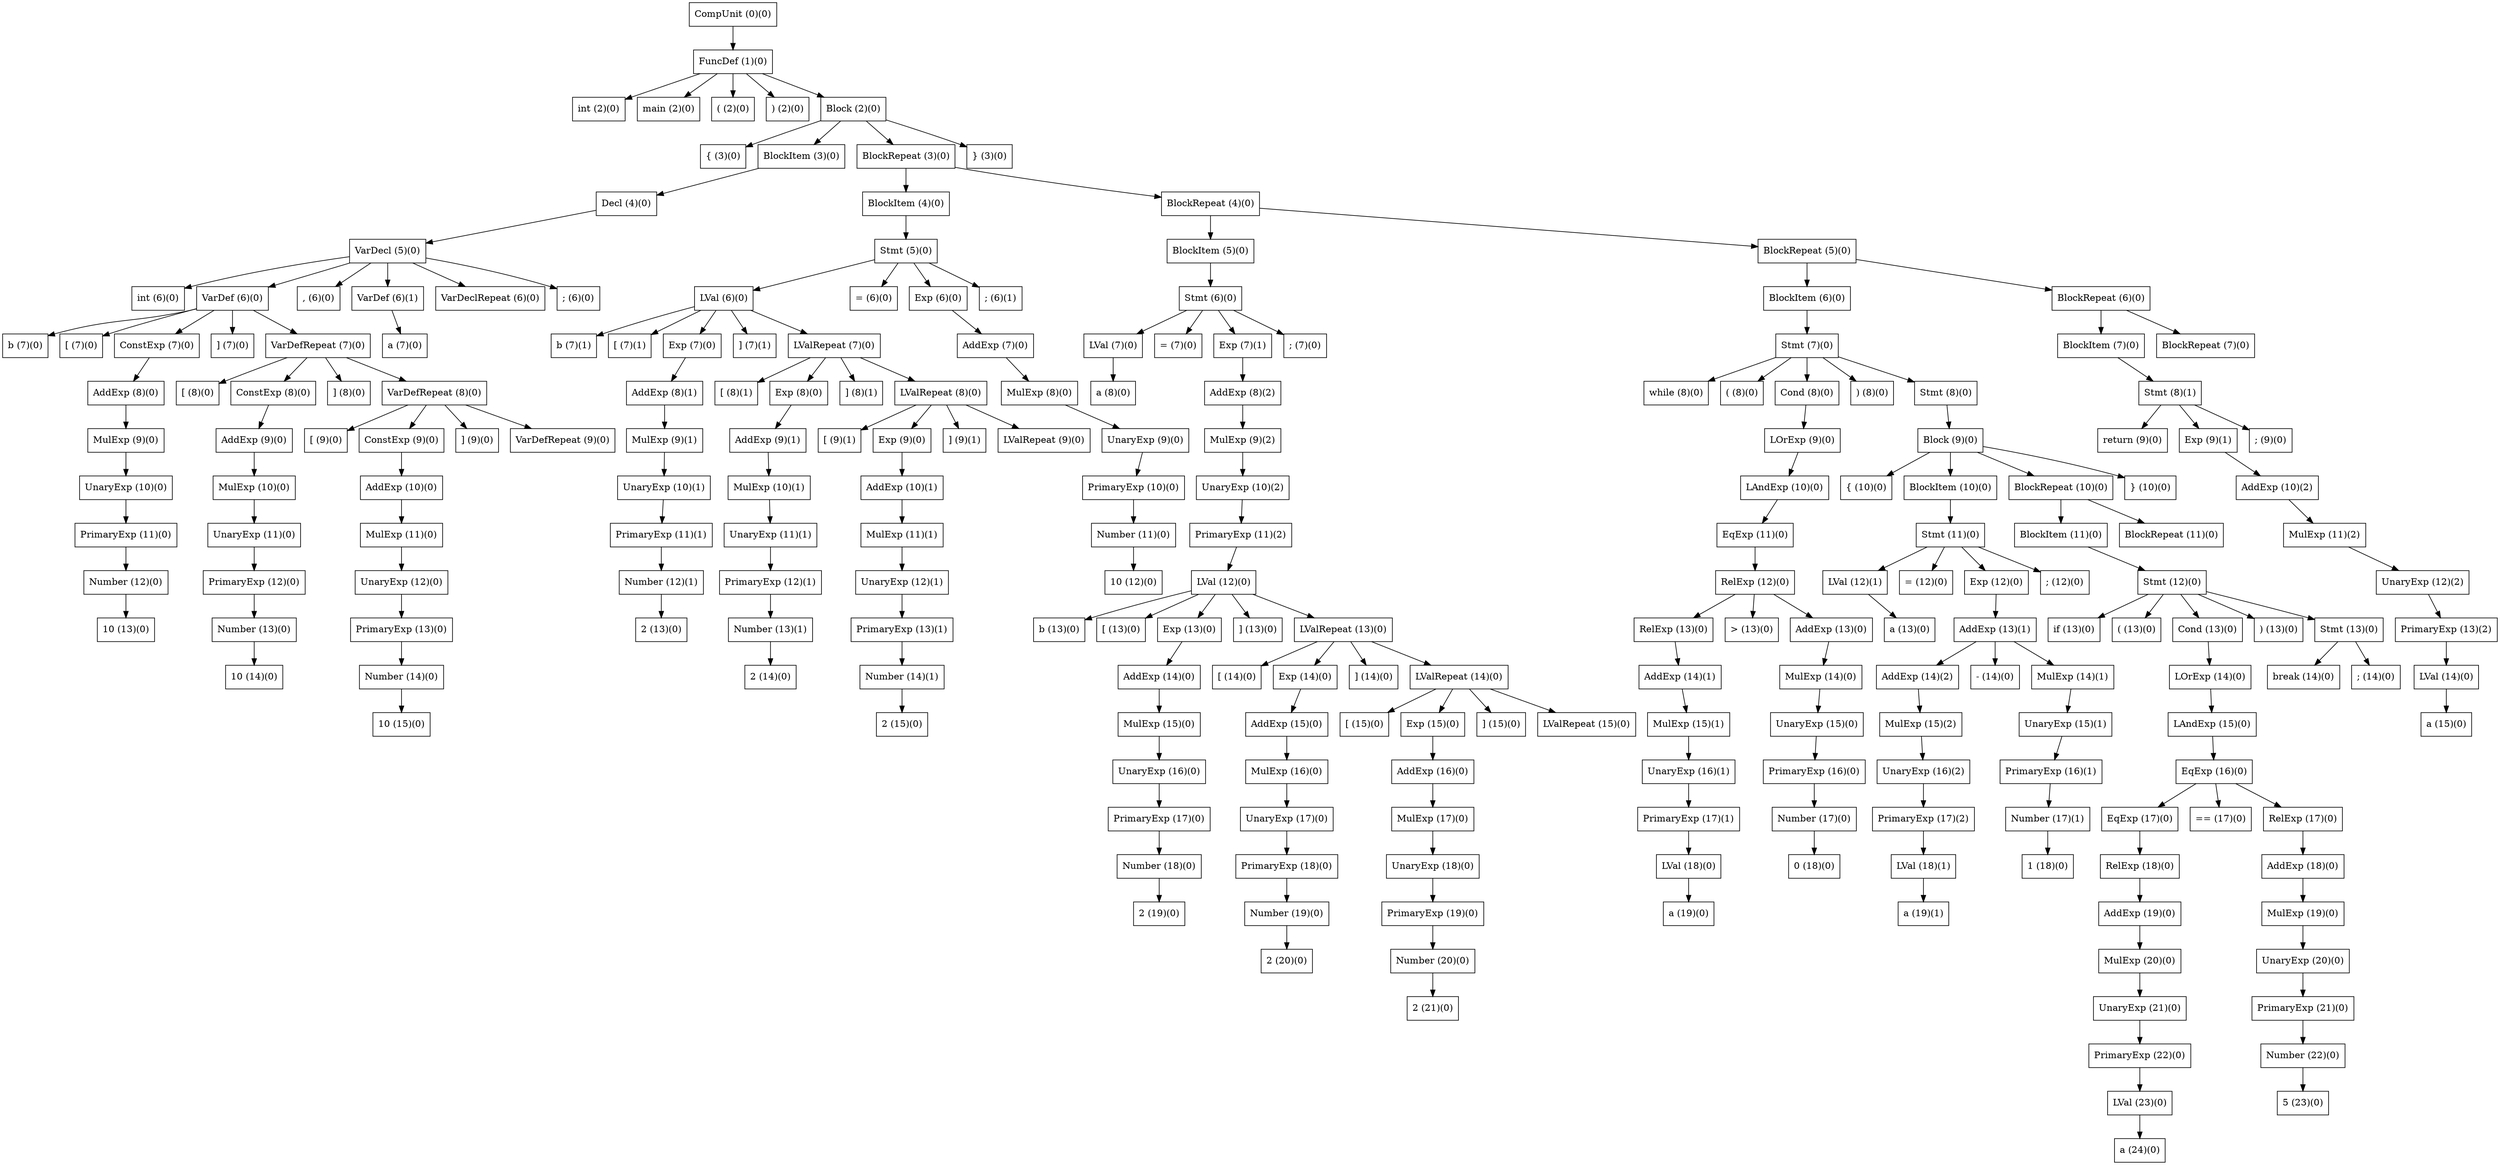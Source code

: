 digraph tree {
	fontname = "Consolas"
	fontsize = 24
	node[shape = "box"]

	"CompUnit (0)(0)" -> "FuncDef (1)(0)";
	"FuncDef (1)(0)" -> "int (2)(0)";
	"FuncDef (1)(0)" -> "main (2)(0)";
	"FuncDef (1)(0)" -> "( (2)(0)";
	"FuncDef (1)(0)" -> ") (2)(0)";
	"FuncDef (1)(0)" -> "Block (2)(0)";
	"Block (2)(0)" -> "{ (3)(0)";
	"Block (2)(0)" -> "BlockItem (3)(0)";
	"Block (2)(0)" -> "BlockRepeat (3)(0)";
	"Block (2)(0)" -> "} (3)(0)";
	"BlockItem (3)(0)" -> "Decl (4)(0)";
	"BlockRepeat (3)(0)" -> "BlockItem (4)(0)";
	"BlockRepeat (3)(0)" -> "BlockRepeat (4)(0)";
	"Decl (4)(0)" -> "VarDecl (5)(0)";
	"BlockItem (4)(0)" -> "Stmt (5)(0)";
	"BlockRepeat (4)(0)" -> "BlockItem (5)(0)";
	"BlockRepeat (4)(0)" -> "BlockRepeat (5)(0)";
	"VarDecl (5)(0)" -> "int (6)(0)";
	"VarDecl (5)(0)" -> "VarDef (6)(0)";
	"VarDecl (5)(0)" -> ", (6)(0)";
	"VarDecl (5)(0)" -> "VarDef (6)(1)";
	"VarDecl (5)(0)" -> "VarDeclRepeat (6)(0)";
	"VarDecl (5)(0)" -> "; (6)(0)";
	"Stmt (5)(0)" -> "LVal (6)(0)";
	"Stmt (5)(0)" -> "= (6)(0)";
	"Stmt (5)(0)" -> "Exp (6)(0)";
	"Stmt (5)(0)" -> "; (6)(1)";
	"BlockItem (5)(0)" -> "Stmt (6)(0)";
	"BlockRepeat (5)(0)" -> "BlockItem (6)(0)";
	"BlockRepeat (5)(0)" -> "BlockRepeat (6)(0)";
	"VarDef (6)(0)" -> "b (7)(0)";
	"VarDef (6)(0)" -> "[ (7)(0)";
	"VarDef (6)(0)" -> "ConstExp (7)(0)";
	"VarDef (6)(0)" -> "] (7)(0)";
	"VarDef (6)(0)" -> "VarDefRepeat (7)(0)";
	"VarDef (6)(1)" -> "a (7)(0)";
	"LVal (6)(0)" -> "b (7)(1)";
	"LVal (6)(0)" -> "[ (7)(1)";
	"LVal (6)(0)" -> "Exp (7)(0)";
	"LVal (6)(0)" -> "] (7)(1)";
	"LVal (6)(0)" -> "LValRepeat (7)(0)";
	"Exp (6)(0)" -> "AddExp (7)(0)";
	"Stmt (6)(0)" -> "LVal (7)(0)";
	"Stmt (6)(0)" -> "= (7)(0)";
	"Stmt (6)(0)" -> "Exp (7)(1)";
	"Stmt (6)(0)" -> "; (7)(0)";
	"BlockItem (6)(0)" -> "Stmt (7)(0)";
	"BlockRepeat (6)(0)" -> "BlockItem (7)(0)";
	"BlockRepeat (6)(0)" -> "BlockRepeat (7)(0)";
	"ConstExp (7)(0)" -> "AddExp (8)(0)";
	"VarDefRepeat (7)(0)" -> "[ (8)(0)";
	"VarDefRepeat (7)(0)" -> "ConstExp (8)(0)";
	"VarDefRepeat (7)(0)" -> "] (8)(0)";
	"VarDefRepeat (7)(0)" -> "VarDefRepeat (8)(0)";
	"Exp (7)(0)" -> "AddExp (8)(1)";
	"LValRepeat (7)(0)" -> "[ (8)(1)";
	"LValRepeat (7)(0)" -> "Exp (8)(0)";
	"LValRepeat (7)(0)" -> "] (8)(1)";
	"LValRepeat (7)(0)" -> "LValRepeat (8)(0)";
	"AddExp (7)(0)" -> "MulExp (8)(0)";
	"LVal (7)(0)" -> "a (8)(0)";
	"Exp (7)(1)" -> "AddExp (8)(2)";
	"Stmt (7)(0)" -> "while (8)(0)";
	"Stmt (7)(0)" -> "( (8)(0)";
	"Stmt (7)(0)" -> "Cond (8)(0)";
	"Stmt (7)(0)" -> ") (8)(0)";
	"Stmt (7)(0)" -> "Stmt (8)(0)";
	"BlockItem (7)(0)" -> "Stmt (8)(1)";
	"AddExp (8)(0)" -> "MulExp (9)(0)";
	"ConstExp (8)(0)" -> "AddExp (9)(0)";
	"VarDefRepeat (8)(0)" -> "[ (9)(0)";
	"VarDefRepeat (8)(0)" -> "ConstExp (9)(0)";
	"VarDefRepeat (8)(0)" -> "] (9)(0)";
	"VarDefRepeat (8)(0)" -> "VarDefRepeat (9)(0)";
	"AddExp (8)(1)" -> "MulExp (9)(1)";
	"Exp (8)(0)" -> "AddExp (9)(1)";
	"LValRepeat (8)(0)" -> "[ (9)(1)";
	"LValRepeat (8)(0)" -> "Exp (9)(0)";
	"LValRepeat (8)(0)" -> "] (9)(1)";
	"LValRepeat (8)(0)" -> "LValRepeat (9)(0)";
	"MulExp (8)(0)" -> "UnaryExp (9)(0)";
	"AddExp (8)(2)" -> "MulExp (9)(2)";
	"Cond (8)(0)" -> "LOrExp (9)(0)";
	"Stmt (8)(0)" -> "Block (9)(0)";
	"Stmt (8)(1)" -> "return (9)(0)";
	"Stmt (8)(1)" -> "Exp (9)(1)";
	"Stmt (8)(1)" -> "; (9)(0)";
	"MulExp (9)(0)" -> "UnaryExp (10)(0)";
	"AddExp (9)(0)" -> "MulExp (10)(0)";
	"ConstExp (9)(0)" -> "AddExp (10)(0)";
	"MulExp (9)(1)" -> "UnaryExp (10)(1)";
	"AddExp (9)(1)" -> "MulExp (10)(1)";
	"Exp (9)(0)" -> "AddExp (10)(1)";
	"UnaryExp (9)(0)" -> "PrimaryExp (10)(0)";
	"MulExp (9)(2)" -> "UnaryExp (10)(2)";
	"LOrExp (9)(0)" -> "LAndExp (10)(0)";
	"Block (9)(0)" -> "{ (10)(0)";
	"Block (9)(0)" -> "BlockItem (10)(0)";
	"Block (9)(0)" -> "BlockRepeat (10)(0)";
	"Block (9)(0)" -> "} (10)(0)";
	"Exp (9)(1)" -> "AddExp (10)(2)";
	"UnaryExp (10)(0)" -> "PrimaryExp (11)(0)";
	"MulExp (10)(0)" -> "UnaryExp (11)(0)";
	"AddExp (10)(0)" -> "MulExp (11)(0)";
	"UnaryExp (10)(1)" -> "PrimaryExp (11)(1)";
	"MulExp (10)(1)" -> "UnaryExp (11)(1)";
	"AddExp (10)(1)" -> "MulExp (11)(1)";
	"PrimaryExp (10)(0)" -> "Number (11)(0)";
	"UnaryExp (10)(2)" -> "PrimaryExp (11)(2)";
	"LAndExp (10)(0)" -> "EqExp (11)(0)";
	"BlockItem (10)(0)" -> "Stmt (11)(0)";
	"BlockRepeat (10)(0)" -> "BlockItem (11)(0)";
	"BlockRepeat (10)(0)" -> "BlockRepeat (11)(0)";
	"AddExp (10)(2)" -> "MulExp (11)(2)";
	"PrimaryExp (11)(0)" -> "Number (12)(0)";
	"UnaryExp (11)(0)" -> "PrimaryExp (12)(0)";
	"MulExp (11)(0)" -> "UnaryExp (12)(0)";
	"PrimaryExp (11)(1)" -> "Number (12)(1)";
	"UnaryExp (11)(1)" -> "PrimaryExp (12)(1)";
	"MulExp (11)(1)" -> "UnaryExp (12)(1)";
	"Number (11)(0)" -> "10 (12)(0)";
	"PrimaryExp (11)(2)" -> "LVal (12)(0)";
	"EqExp (11)(0)" -> "RelExp (12)(0)";
	"Stmt (11)(0)" -> "LVal (12)(1)";
	"Stmt (11)(0)" -> "= (12)(0)";
	"Stmt (11)(0)" -> "Exp (12)(0)";
	"Stmt (11)(0)" -> "; (12)(0)";
	"BlockItem (11)(0)" -> "Stmt (12)(0)";
	"MulExp (11)(2)" -> "UnaryExp (12)(2)";
	"Number (12)(0)" -> "10 (13)(0)";
	"PrimaryExp (12)(0)" -> "Number (13)(0)";
	"UnaryExp (12)(0)" -> "PrimaryExp (13)(0)";
	"Number (12)(1)" -> "2 (13)(0)";
	"PrimaryExp (12)(1)" -> "Number (13)(1)";
	"UnaryExp (12)(1)" -> "PrimaryExp (13)(1)";
	"LVal (12)(0)" -> "b (13)(0)";
	"LVal (12)(0)" -> "[ (13)(0)";
	"LVal (12)(0)" -> "Exp (13)(0)";
	"LVal (12)(0)" -> "] (13)(0)";
	"LVal (12)(0)" -> "LValRepeat (13)(0)";
	"RelExp (12)(0)" -> "RelExp (13)(0)";
	"RelExp (12)(0)" -> "> (13)(0)";
	"RelExp (12)(0)" -> "AddExp (13)(0)";
	"LVal (12)(1)" -> "a (13)(0)";
	"Exp (12)(0)" -> "AddExp (13)(1)";
	"Stmt (12)(0)" -> "if (13)(0)";
	"Stmt (12)(0)" -> "( (13)(0)";
	"Stmt (12)(0)" -> "Cond (13)(0)";
	"Stmt (12)(0)" -> ") (13)(0)";
	"Stmt (12)(0)" -> "Stmt (13)(0)";
	"UnaryExp (12)(2)" -> "PrimaryExp (13)(2)";
	"Number (13)(0)" -> "10 (14)(0)";
	"PrimaryExp (13)(0)" -> "Number (14)(0)";
	"Number (13)(1)" -> "2 (14)(0)";
	"PrimaryExp (13)(1)" -> "Number (14)(1)";
	"Exp (13)(0)" -> "AddExp (14)(0)";
	"LValRepeat (13)(0)" -> "[ (14)(0)";
	"LValRepeat (13)(0)" -> "Exp (14)(0)";
	"LValRepeat (13)(0)" -> "] (14)(0)";
	"LValRepeat (13)(0)" -> "LValRepeat (14)(0)";
	"RelExp (13)(0)" -> "AddExp (14)(1)";
	"AddExp (13)(0)" -> "MulExp (14)(0)";
	"AddExp (13)(1)" -> "AddExp (14)(2)";
	"AddExp (13)(1)" -> "- (14)(0)";
	"AddExp (13)(1)" -> "MulExp (14)(1)";
	"Cond (13)(0)" -> "LOrExp (14)(0)";
	"Stmt (13)(0)" -> "break (14)(0)";
	"Stmt (13)(0)" -> "; (14)(0)";
	"PrimaryExp (13)(2)" -> "LVal (14)(0)";
	"Number (14)(0)" -> "10 (15)(0)";
	"Number (14)(1)" -> "2 (15)(0)";
	"AddExp (14)(0)" -> "MulExp (15)(0)";
	"Exp (14)(0)" -> "AddExp (15)(0)";
	"LValRepeat (14)(0)" -> "[ (15)(0)";
	"LValRepeat (14)(0)" -> "Exp (15)(0)";
	"LValRepeat (14)(0)" -> "] (15)(0)";
	"LValRepeat (14)(0)" -> "LValRepeat (15)(0)";
	"AddExp (14)(1)" -> "MulExp (15)(1)";
	"MulExp (14)(0)" -> "UnaryExp (15)(0)";
	"AddExp (14)(2)" -> "MulExp (15)(2)";
	"MulExp (14)(1)" -> "UnaryExp (15)(1)";
	"LOrExp (14)(0)" -> "LAndExp (15)(0)";
	"LVal (14)(0)" -> "a (15)(0)";
	"MulExp (15)(0)" -> "UnaryExp (16)(0)";
	"AddExp (15)(0)" -> "MulExp (16)(0)";
	"Exp (15)(0)" -> "AddExp (16)(0)";
	"MulExp (15)(1)" -> "UnaryExp (16)(1)";
	"UnaryExp (15)(0)" -> "PrimaryExp (16)(0)";
	"MulExp (15)(2)" -> "UnaryExp (16)(2)";
	"UnaryExp (15)(1)" -> "PrimaryExp (16)(1)";
	"LAndExp (15)(0)" -> "EqExp (16)(0)";
	"UnaryExp (16)(0)" -> "PrimaryExp (17)(0)";
	"MulExp (16)(0)" -> "UnaryExp (17)(0)";
	"AddExp (16)(0)" -> "MulExp (17)(0)";
	"UnaryExp (16)(1)" -> "PrimaryExp (17)(1)";
	"PrimaryExp (16)(0)" -> "Number (17)(0)";
	"UnaryExp (16)(2)" -> "PrimaryExp (17)(2)";
	"PrimaryExp (16)(1)" -> "Number (17)(1)";
	"EqExp (16)(0)" -> "EqExp (17)(0)";
	"EqExp (16)(0)" -> "== (17)(0)";
	"EqExp (16)(0)" -> "RelExp (17)(0)";
	"PrimaryExp (17)(0)" -> "Number (18)(0)";
	"UnaryExp (17)(0)" -> "PrimaryExp (18)(0)";
	"MulExp (17)(0)" -> "UnaryExp (18)(0)";
	"PrimaryExp (17)(1)" -> "LVal (18)(0)";
	"Number (17)(0)" -> "0 (18)(0)";
	"PrimaryExp (17)(2)" -> "LVal (18)(1)";
	"Number (17)(1)" -> "1 (18)(0)";
	"EqExp (17)(0)" -> "RelExp (18)(0)";
	"RelExp (17)(0)" -> "AddExp (18)(0)";
	"Number (18)(0)" -> "2 (19)(0)";
	"PrimaryExp (18)(0)" -> "Number (19)(0)";
	"UnaryExp (18)(0)" -> "PrimaryExp (19)(0)";
	"LVal (18)(0)" -> "a (19)(0)";
	"LVal (18)(1)" -> "a (19)(1)";
	"RelExp (18)(0)" -> "AddExp (19)(0)";
	"AddExp (18)(0)" -> "MulExp (19)(0)";
	"Number (19)(0)" -> "2 (20)(0)";
	"PrimaryExp (19)(0)" -> "Number (20)(0)";
	"AddExp (19)(0)" -> "MulExp (20)(0)";
	"MulExp (19)(0)" -> "UnaryExp (20)(0)";
	"Number (20)(0)" -> "2 (21)(0)";
	"MulExp (20)(0)" -> "UnaryExp (21)(0)";
	"UnaryExp (20)(0)" -> "PrimaryExp (21)(0)";
	"UnaryExp (21)(0)" -> "PrimaryExp (22)(0)";
	"PrimaryExp (21)(0)" -> "Number (22)(0)";
	"PrimaryExp (22)(0)" -> "LVal (23)(0)";
	"Number (22)(0)" -> "5 (23)(0)";
	"LVal (23)(0)" -> "a (24)(0)";
}